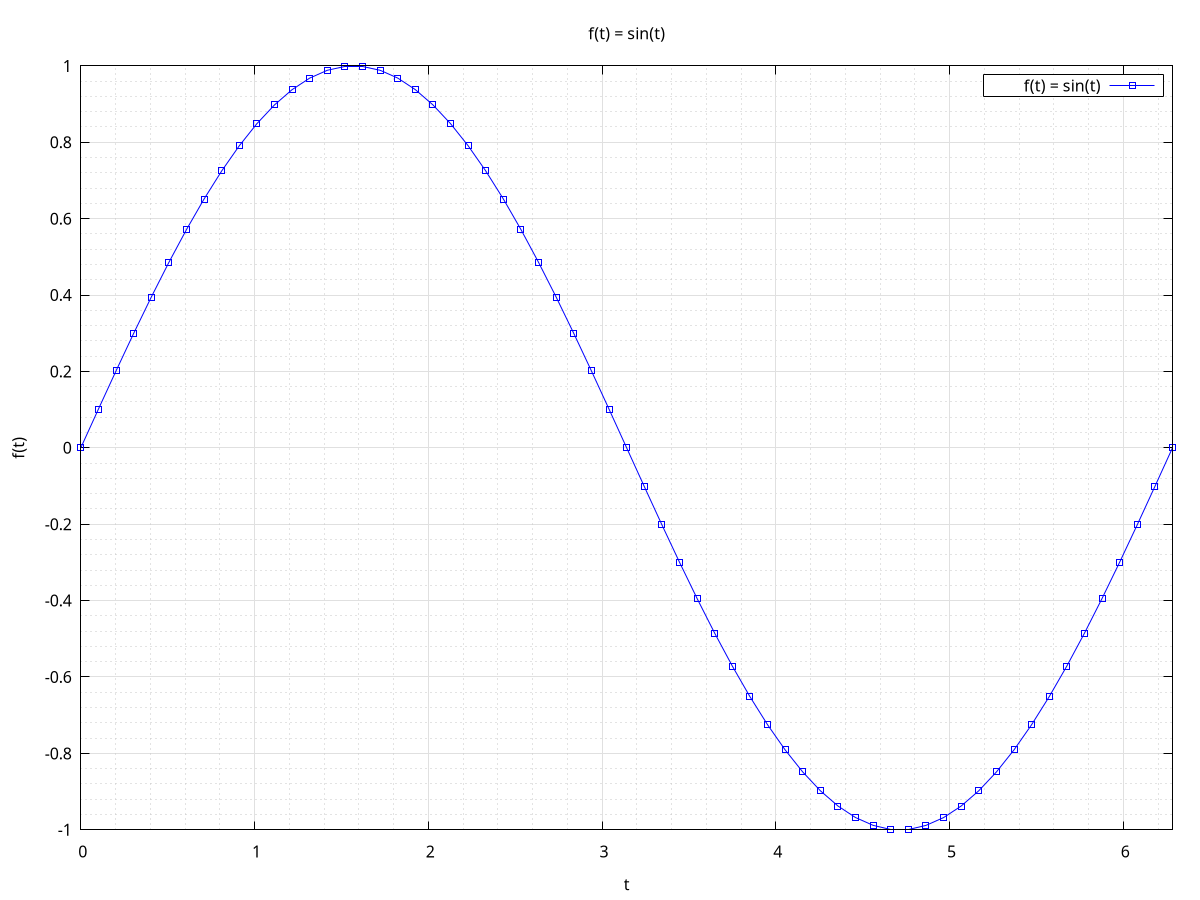 # Autor: Ciro Fabian Bermudez Marquez
# File: 01_sine.gp
# Description: Simple sine wave
# Run: gnuplot 01_sine.gp

# reset
# set terminal wxt
# set output 

# Terminal pdfcairo default size 5in, 3in font "sans,12"  5:3 ratio
reset
unit = 1.5
set terminal pdfcairo size unit*5in, unit*3in font "Helvetica,16"
set output "01_sine.pdf"

xleft = 0; xright = 2*pi; xstep = 1
ydown = -1; yup = 1; ystep = 0.2

set xrange [xleft:xright]
set yrange [ydown:yup]

set xtics xleft,xstep,xright 
set ytics ydown,ystep,yup

set border 1+2+4+8

set key top right box
# set key at 6,0.95 Right box

set title "f(t) = sin(t)" 
set xlabel "t"; set ylabel "f(t)"

grid_major = 100
grid_minor = 101

set style line grid_major dashtype 1 linecolor rgb "#E0E0E0"
set style line grid_minor dashtype 3 linecolor rgb "#C7C7C7"

set grid
set mxtics 5; set mytics 5; 
set grid mxtics mytics linestyle grid_major, lines grid_minor
set tics scale 1,0.01

# set tics font ",20"
# set key font ",20"
# set title font ",20"

graph_style = 102
set style line graph_style linecolor rgb "#0000ff"\
                                     linewidth 1 \
                                     dashtype  1 \
                                     pointsize 1 \
                                     pointtype 4 \

set samples 63
set dummy t
a = 1; w = 1
plot a*sin(w*t) title "f(t) = sin(t)" with linespoints linestyle graph_style
